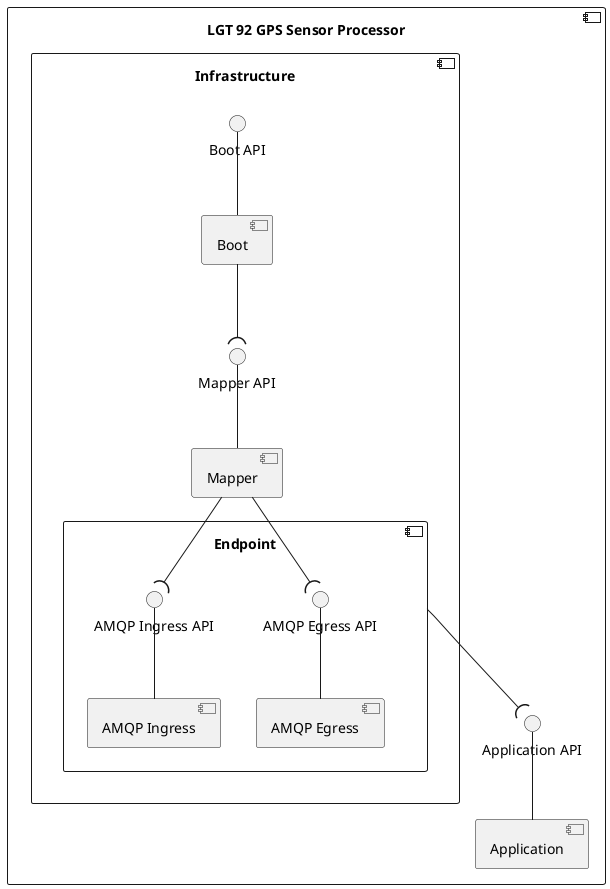 @startuml logical-view-level3-lgt-92-gps-sensor-processor

skinparam Monochrome true

component "LGT 92 GPS Sensor Processor" {
    component "Application" as APP
    component "Infrastructure" as INFRA {
        component "Boot" as BOOT
        component "Mapper" as MAP
        component "Endpoint" as ENDPOINT {
            component "AMQP Egress" as EGRESS
            component "AMQP Ingress" as INGRESS
            interface "AMQP Egress API" as EGRESS_API
            interface "AMQP Ingress API" as INGRESS_API
        }
        interface "Boot API" as BOOT_API
        interface "Mapper API" as MAP_API
    }

    interface "Application API" as APP_API

    EGRESS_API -- EGRESS
    INGRESS_API -- INGRESS

    APP_API -- APP
    BOOT_API -- BOOT
    MAP_API -- MAP

    ENDPOINT --( APP_API

    MAP --( EGRESS_API
    MAP --( INGRESS_API

    BOOT --( MAP_API
}

@enduml
